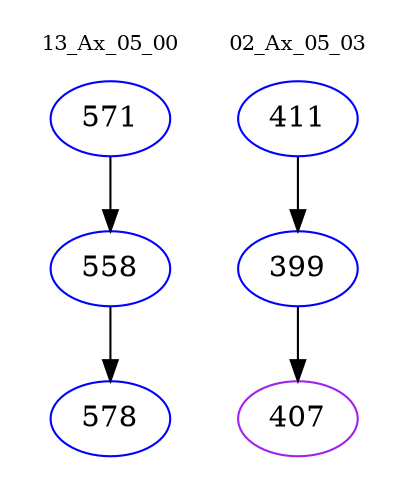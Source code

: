 digraph{
subgraph cluster_0 {
color = white
label = "13_Ax_05_00";
fontsize=10;
T0_571 [label="571", color="blue"]
T0_571 -> T0_558 [color="black"]
T0_558 [label="558", color="blue"]
T0_558 -> T0_578 [color="black"]
T0_578 [label="578", color="blue"]
}
subgraph cluster_1 {
color = white
label = "02_Ax_05_03";
fontsize=10;
T1_411 [label="411", color="blue"]
T1_411 -> T1_399 [color="black"]
T1_399 [label="399", color="blue"]
T1_399 -> T1_407 [color="black"]
T1_407 [label="407", color="purple"]
}
}
